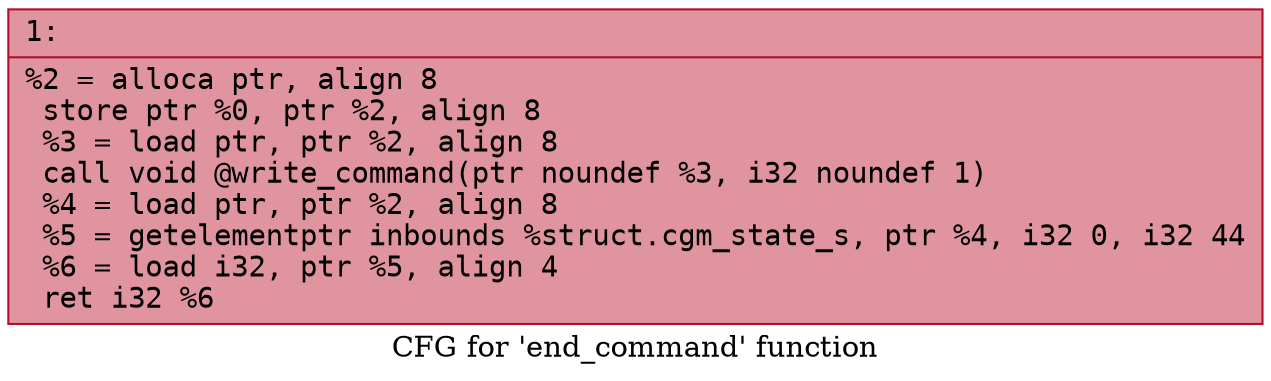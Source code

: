 digraph "CFG for 'end_command' function" {
	label="CFG for 'end_command' function";

	Node0x6000024c55e0 [shape=record,color="#b70d28ff", style=filled, fillcolor="#b70d2870" fontname="Courier",label="{1:\l|  %2 = alloca ptr, align 8\l  store ptr %0, ptr %2, align 8\l  %3 = load ptr, ptr %2, align 8\l  call void @write_command(ptr noundef %3, i32 noundef 1)\l  %4 = load ptr, ptr %2, align 8\l  %5 = getelementptr inbounds %struct.cgm_state_s, ptr %4, i32 0, i32 44\l  %6 = load i32, ptr %5, align 4\l  ret i32 %6\l}"];
}
